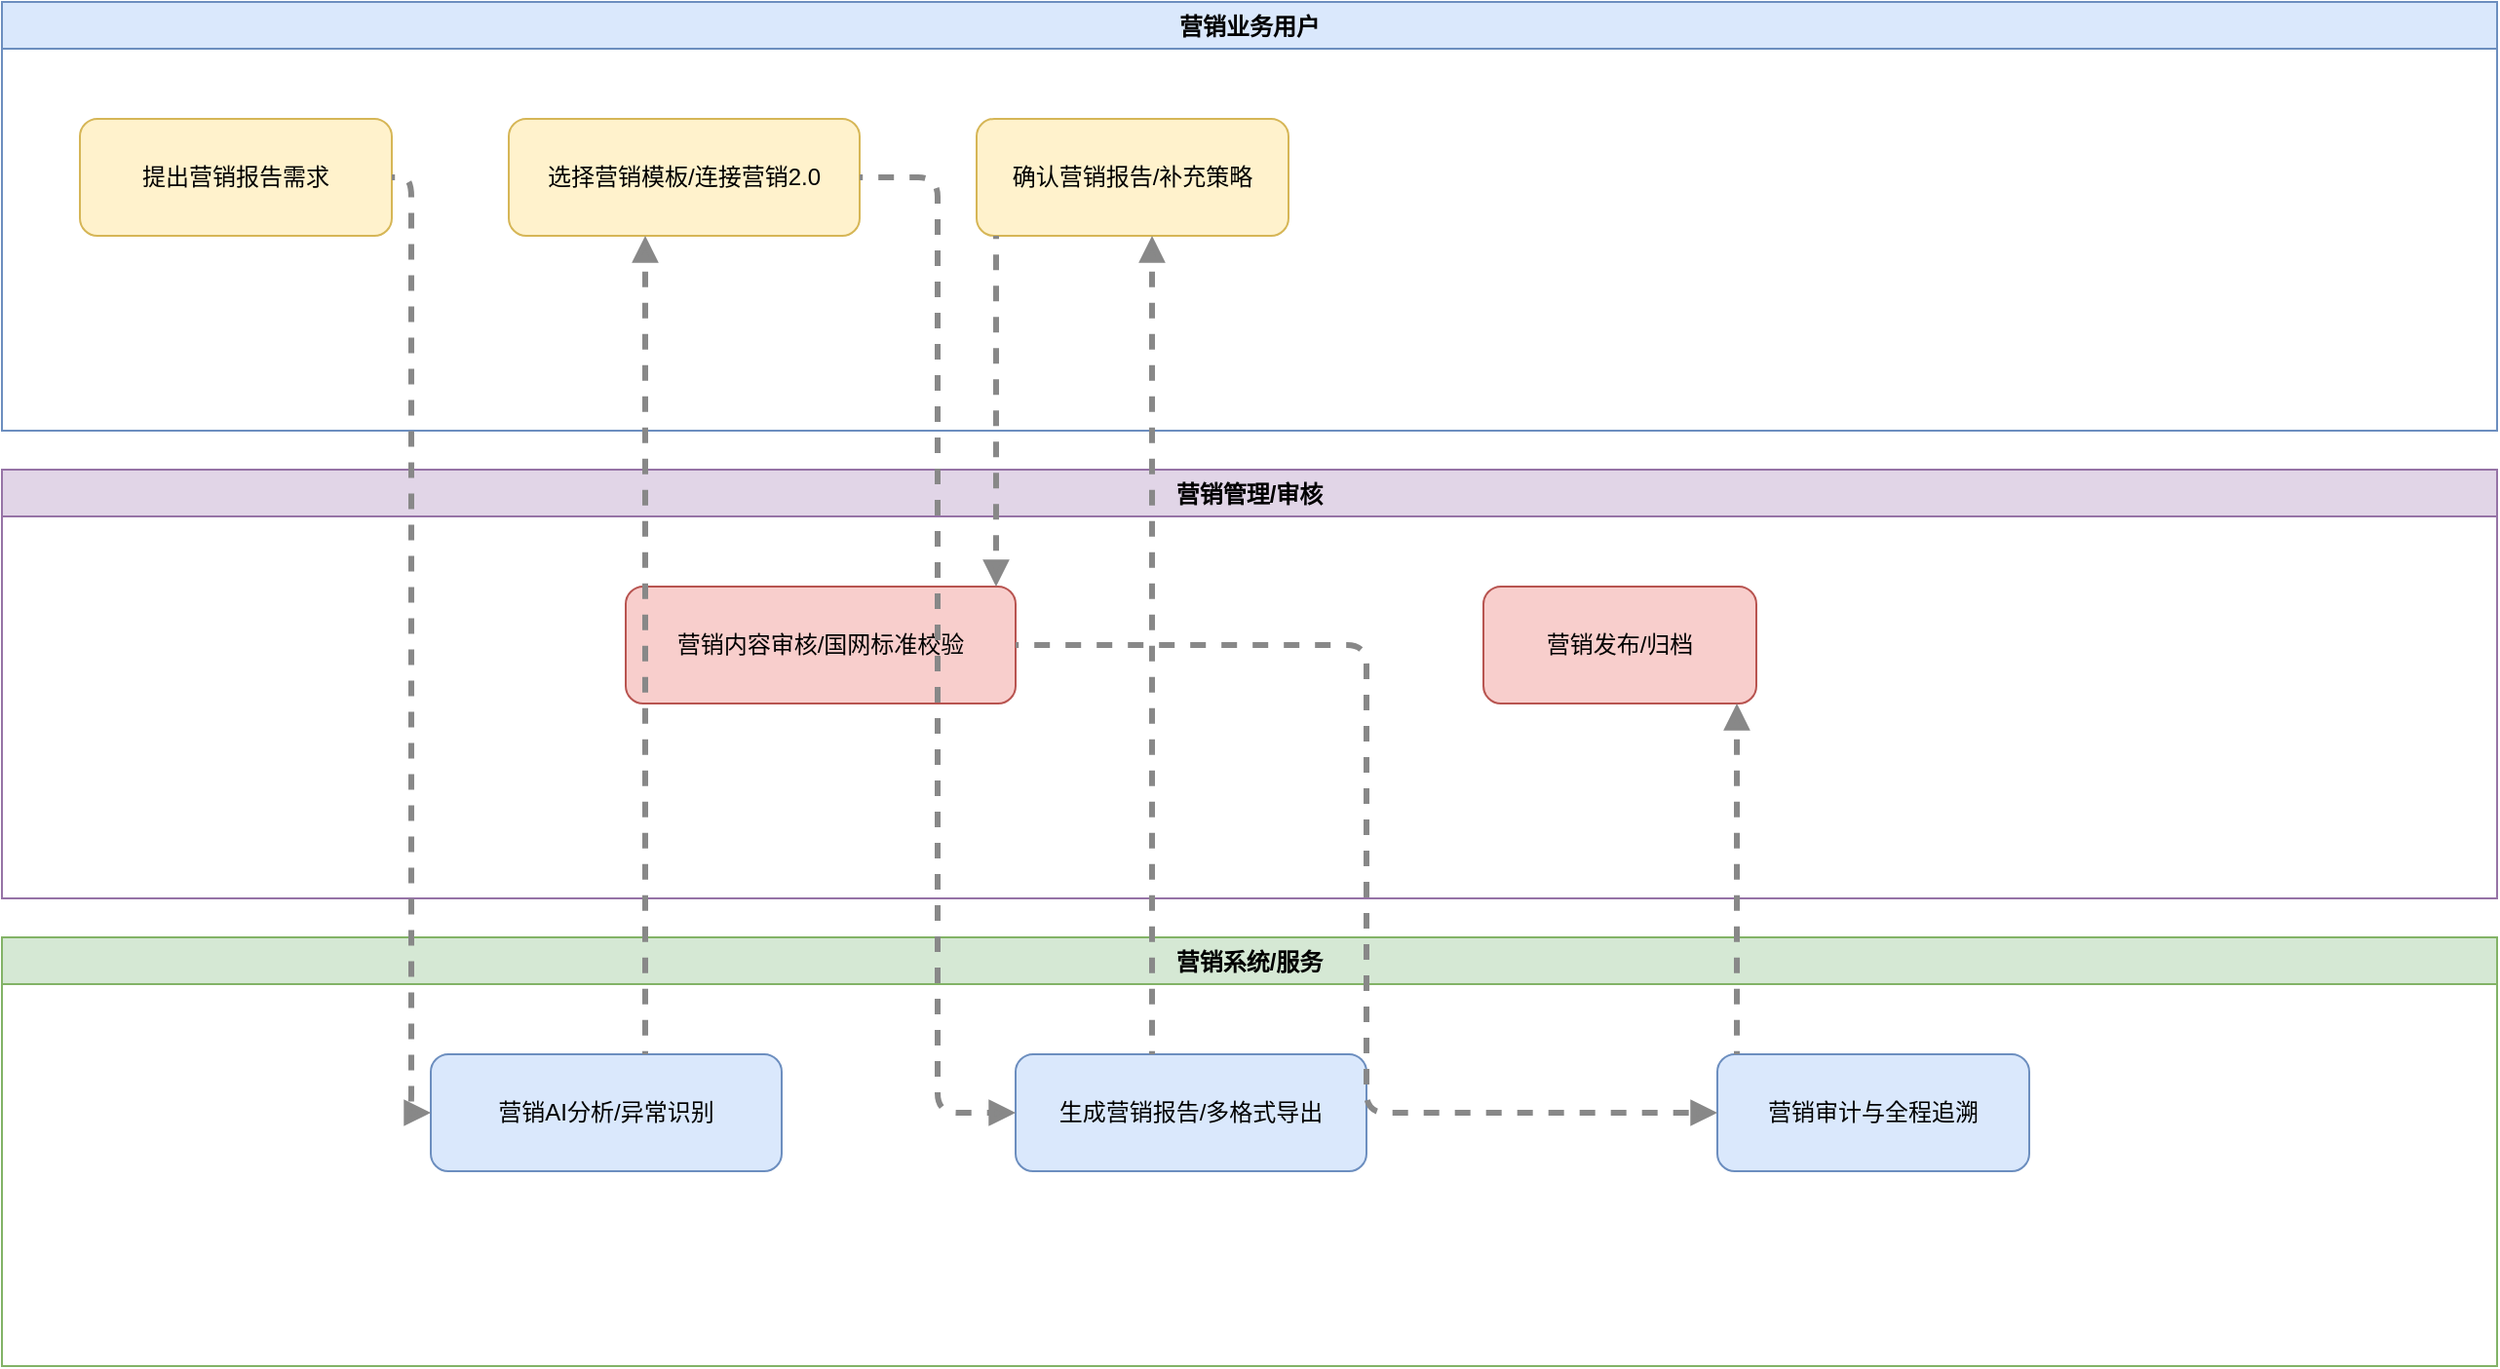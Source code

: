 <mxfile version="26.1.1">
  <diagram name="业务架构-泳道" id="0">
    <mxGraphModel dx="941" dy="644" grid="1" gridSize="10" guides="1" tooltips="1" connect="1" arrows="1" fold="1" page="1" pageScale="1" pageWidth="1400" pageHeight="900" math="0" shadow="0">
      <root>
        <mxCell id="0" />
        <mxCell id="1" parent="0" />
        <mxCell id="lane_user" value="营销业务用户" style="swimlane;fontStyle=1;horizontal=1;startSize=24;fillColor=#dae8fc;strokeColor=#6c8ebf;" parent="1" vertex="1">
          <mxGeometry x="40" y="80" width="1280" height="220" as="geometry" />
        </mxCell>
        <mxCell id="u1" value="提出营销报告需求" style="rounded=1;whiteSpace=wrap;html=1;fillColor=#fff2cc;strokeColor=#d6b656;" parent="lane_user" vertex="1">
          <mxGeometry x="40" y="60" width="160" height="60" as="geometry" />
        </mxCell>
        <mxCell id="u2" value="选择营销模板/连接营销2.0" style="rounded=1;whiteSpace=wrap;html=1;fillColor=#fff2cc;strokeColor=#d6b656;" parent="lane_user" vertex="1">
          <mxGeometry x="260" y="60" width="180" height="60" as="geometry" />
        </mxCell>
        <mxCell id="u3" value="确认营销报告/补充策略" style="rounded=1;whiteSpace=wrap;html=1;fillColor=#fff2cc;strokeColor=#d6b656;" parent="lane_user" vertex="1">
          <mxGeometry x="500" y="60" width="160" height="60" as="geometry" />
        </mxCell>
        <mxCell id="lane_ops" value="营销管理/审核" style="swimlane;fontStyle=1;horizontal=1;startSize=24;fillColor=#e1d5e7;strokeColor=#9673a6;" parent="1" vertex="1">
          <mxGeometry x="40" y="320" width="1280" height="220" as="geometry" />
        </mxCell>
        <mxCell id="o1" value="营销内容审核/国网标准校验" style="rounded=1;whiteSpace=wrap;html=1;fillColor=#f8cecc;strokeColor=#b85450;" parent="lane_ops" vertex="1">
          <mxGeometry x="320" y="60" width="200" height="60" as="geometry" />
        </mxCell>
        <mxCell id="o2" value="营销发布/归档" style="rounded=1;whiteSpace=wrap;html=1;fillColor=#f8cecc;strokeColor=#b85450;" parent="lane_ops" vertex="1">
          <mxGeometry x="760" y="60" width="140" height="60" as="geometry" />
        </mxCell>
        <mxCell id="lane_sys" value="营销系统/服务" style="swimlane;fontStyle=1;horizontal=1;startSize=24;fillColor=#d5e8d4;strokeColor=#82b366;" parent="1" vertex="1">
          <mxGeometry x="40" y="560" width="1280" height="220" as="geometry" />
        </mxCell>
        <mxCell id="s1" value="营销AI分析/异常识别" style="rounded=1;whiteSpace=wrap;html=1;fillColor=#dae8fc;strokeColor=#6c8ebf;" parent="lane_sys" vertex="1">
          <mxGeometry x="220" y="60" width="180" height="60" as="geometry" />
        </mxCell>
        <mxCell id="s2" value="生成营销报告/多格式导出" style="rounded=1;whiteSpace=wrap;html=1;fillColor=#dae8fc;strokeColor=#6c8ebf;" parent="lane_sys" vertex="1">
          <mxGeometry x="520" y="60" width="180" height="60" as="geometry" />
        </mxCell>
        <mxCell id="s3" value="营销审计与全程追溯" style="rounded=1;whiteSpace=wrap;html=1;fillColor=#dae8fc;strokeColor=#6c8ebf;" parent="lane_sys" vertex="1">
          <mxGeometry x="880" y="60" width="160" height="60" as="geometry" />
        </mxCell>
        <mxCell id="e_u1_s1" style="edgeStyle=elbowEdgeStyle;rounded=1;endArrow=block;html=1;strokeColor=#888;flowAnimation=1;strokeWidth=3;" parent="1" source="u1" target="s1" edge="1">
          <mxGeometry relative="1" as="geometry" />
        </mxCell>
        <mxCell id="e_s1_u2" style="edgeStyle=elbowEdgeStyle;rounded=1;endArrow=block;html=1;strokeColor=#888;flowAnimation=1;strokeWidth=3;" parent="1" source="s1" target="u2" edge="1">
          <mxGeometry relative="1" as="geometry" />
        </mxCell>
        <mxCell id="e_u2_s2" style="edgeStyle=elbowEdgeStyle;rounded=1;endArrow=block;html=1;strokeColor=#888;flowAnimation=1;strokeWidth=3;" parent="1" source="u2" target="s2" edge="1">
          <mxGeometry relative="1" as="geometry" />
        </mxCell>
        <mxCell id="e_s2_u3" style="edgeStyle=elbowEdgeStyle;rounded=1;endArrow=block;html=1;strokeColor=#888;flowAnimation=1;strokeWidth=3;" parent="1" source="s2" target="u3" edge="1">
          <mxGeometry relative="1" as="geometry" />
        </mxCell>
        <mxCell id="e_u3_o1" style="edgeStyle=elbowEdgeStyle;rounded=1;endArrow=block;html=1;strokeColor=#888;flowAnimation=1;strokeWidth=3;" parent="1" source="u3" target="o1" edge="1">
          <mxGeometry relative="1" as="geometry" />
        </mxCell>
        <mxCell id="e_o1_s3" style="edgeStyle=elbowEdgeStyle;rounded=1;endArrow=block;html=1;strokeColor=#888;flowAnimation=1;strokeWidth=3;" parent="1" source="o1" target="s3" edge="1">
          <mxGeometry relative="1" as="geometry" />
        </mxCell>
        <mxCell id="e_s3_o2" style="edgeStyle=elbowEdgeStyle;rounded=1;endArrow=block;html=1;strokeColor=#888;flowAnimation=1;strokeWidth=3;" parent="1" source="s3" target="o2" edge="1">
          <mxGeometry relative="1" as="geometry" />
        </mxCell>
      </root>
    </mxGraphModel>
  </diagram>
</mxfile>
